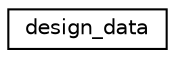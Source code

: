 digraph "Graphical Class Hierarchy"
{
  edge [fontname="Helvetica",fontsize="10",labelfontname="Helvetica",labelfontsize="10"];
  node [fontname="Helvetica",fontsize="10",shape=record];
  rankdir="LR";
  Node0 [label="design_data",height=0.2,width=0.4,color="black", fillcolor="white", style="filled",URL="$d3/dbe/structdesign__data.html"];
}
